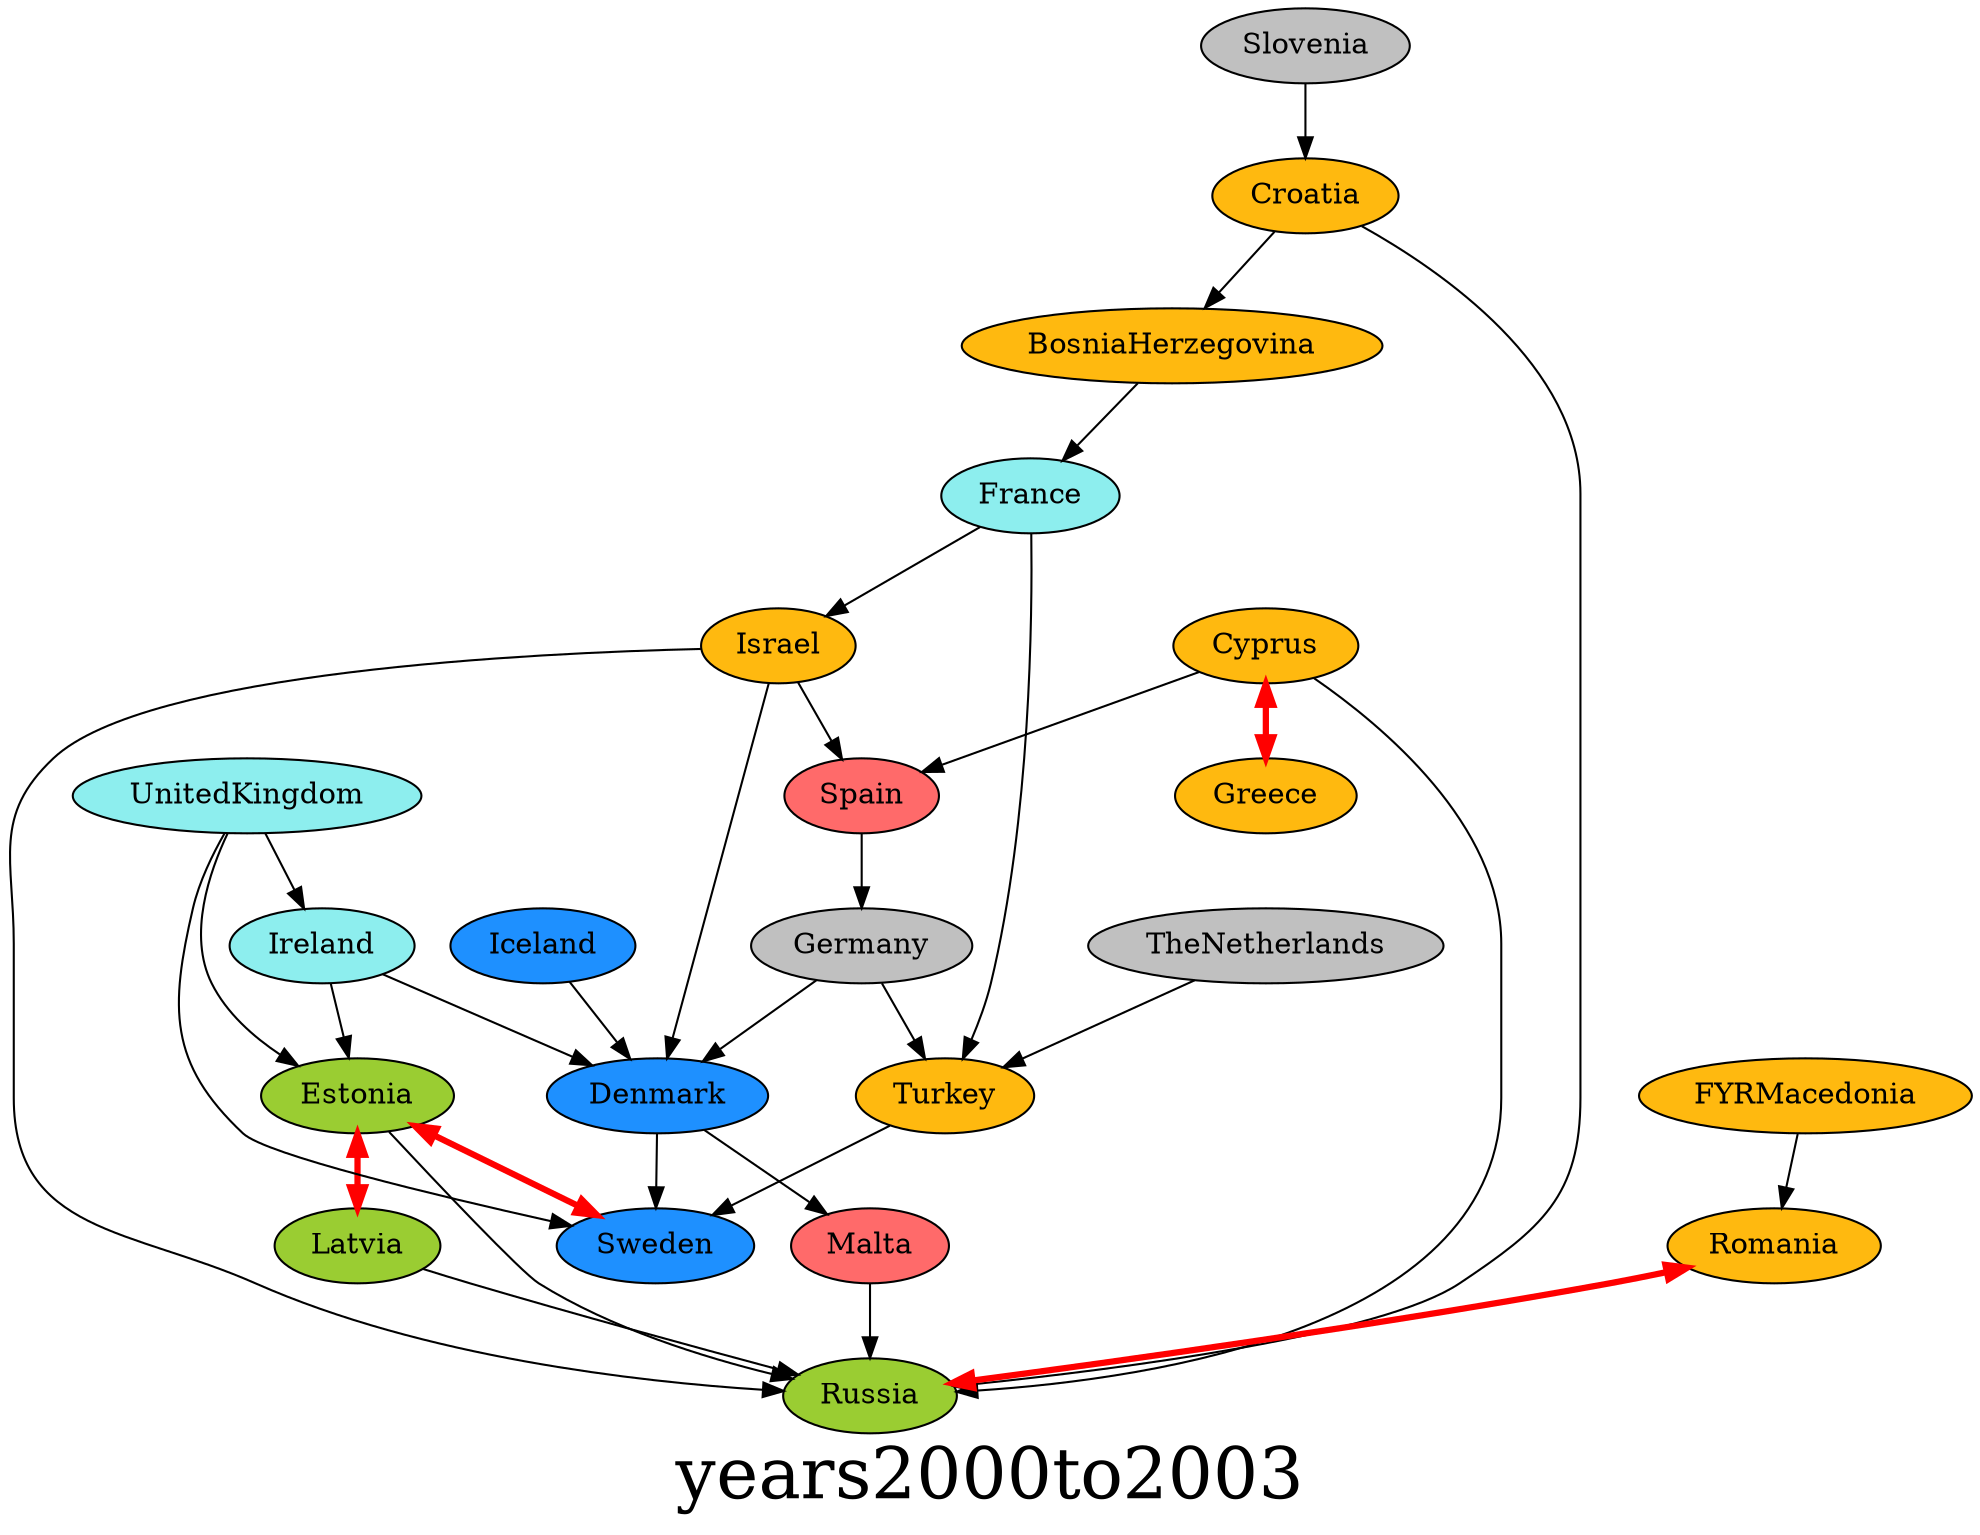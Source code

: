 digraph{ graph [label=years2000to2003, fontsize=34]; BosniaHerzegovina [style=filled,fillcolor=darkgoldenrod1]; France [style=filled,fillcolor=darkslategray2]; Croatia [style=filled,fillcolor=darkgoldenrod1]; BosniaHerzegovina [style=filled,fillcolor=darkgoldenrod1]; Croatia [style=filled,fillcolor=darkgoldenrod1]; Russia [style=filled,fillcolor=olivedrab3]; Cyprus [style=filled,fillcolor=darkgoldenrod1]; Greece [style=filled,fillcolor=darkgoldenrod1]; Cyprus [style=filled,fillcolor=darkgoldenrod1]; Russia [style=filled,fillcolor=olivedrab3]; Cyprus [style=filled,fillcolor=darkgoldenrod1]; Spain [style=filled,fillcolor=indianred1]; Denmark [style=filled,fillcolor=dodgerblue]; Malta [style=filled,fillcolor=indianred1]; Denmark [style=filled,fillcolor=dodgerblue]; Sweden [style=filled,fillcolor=dodgerblue]; Estonia [style=filled,fillcolor=olivedrab3]; Latvia [style=filled,fillcolor=olivedrab3]; Estonia [style=filled,fillcolor=olivedrab3]; Russia [style=filled,fillcolor=olivedrab3]; Estonia [style=filled,fillcolor=olivedrab3]; Sweden [style=filled,fillcolor=dodgerblue]; FYRMacedonia [style=filled,fillcolor=darkgoldenrod1]; Romania [style=filled,fillcolor=darkgoldenrod1]; France [style=filled,fillcolor=darkslategray2]; Israel [style=filled,fillcolor=darkgoldenrod1]; France [style=filled,fillcolor=darkslategray2]; Turkey [style=filled,fillcolor=darkgoldenrod1]; Germany [style=filled,fillcolor=gray]; Denmark [style=filled,fillcolor=dodgerblue]; Germany [style=filled,fillcolor=gray]; Turkey [style=filled,fillcolor=darkgoldenrod1]; Greece [style=filled,fillcolor=darkgoldenrod1]; Cyprus [style=filled,fillcolor=darkgoldenrod1]; Iceland [style=filled,fillcolor=dodgerblue]; Denmark [style=filled,fillcolor=dodgerblue]; Ireland [style=filled,fillcolor=darkslategray2]; Denmark [style=filled,fillcolor=dodgerblue]; Ireland [style=filled,fillcolor=darkslategray2]; Estonia [style=filled,fillcolor=olivedrab3]; Israel [style=filled,fillcolor=darkgoldenrod1]; Denmark [style=filled,fillcolor=dodgerblue]; Israel [style=filled,fillcolor=darkgoldenrod1]; Russia [style=filled,fillcolor=olivedrab3]; Israel [style=filled,fillcolor=darkgoldenrod1]; Spain [style=filled,fillcolor=indianred1]; Latvia [style=filled,fillcolor=olivedrab3]; Estonia [style=filled,fillcolor=olivedrab3]; Latvia [style=filled,fillcolor=olivedrab3]; Russia [style=filled,fillcolor=olivedrab3]; Malta [style=filled,fillcolor=indianred1]; Russia [style=filled,fillcolor=olivedrab3]; Romania [style=filled,fillcolor=darkgoldenrod1]; Russia [style=filled,fillcolor=olivedrab3]; Romania [style=filled,fillcolor=darkgoldenrod1]; Slovenia [style=filled,fillcolor=gray]; Croatia [style=filled,fillcolor=darkgoldenrod1]; Spain [style=filled,fillcolor=indianred1]; Germany [style=filled,fillcolor=gray]; Sweden [style=filled,fillcolor=dodgerblue]; Estonia [style=filled,fillcolor=olivedrab3]; TheNetherlands [style=filled,fillcolor=gray]; Turkey [style=filled,fillcolor=darkgoldenrod1]; Sweden [style=filled,fillcolor=dodgerblue]; UnitedKingdom [style=filled,fillcolor=darkslategray2]; Estonia [style=filled,fillcolor=olivedrab3]; UnitedKingdom [style=filled,fillcolor=darkslategray2]; Ireland [style=filled,fillcolor=darkslategray2]; UnitedKingdom [style=filled,fillcolor=darkslategray2]; Sweden [style=filled,fillcolor=dodgerblue]; Cyprus->Greece [dir=both color=red penwidth=3];Estonia->Latvia [dir=both color=red penwidth=3];Estonia->Sweden [dir=both color=red penwidth=3];Romania->Russia [dir=both color=red penwidth=3];BosniaHerzegovina->France;Croatia->BosniaHerzegovina;Croatia->Russia;Cyprus->Russia;Cyprus->Spain;Denmark->Malta;Denmark->Sweden;Estonia->Russia;FYRMacedonia->Romania;France->Israel;France->Turkey;Germany->Denmark;Germany->Turkey;Iceland->Denmark;Ireland->Denmark;Ireland->Estonia;Israel->Denmark;Israel->Russia;Israel->Spain;Latvia->Russia;Malta->Russia;Slovenia->Croatia;Spain->Germany;TheNetherlands->Turkey;Turkey->Sweden;UnitedKingdom->Estonia;UnitedKingdom->Ireland;UnitedKingdom->Sweden;}
